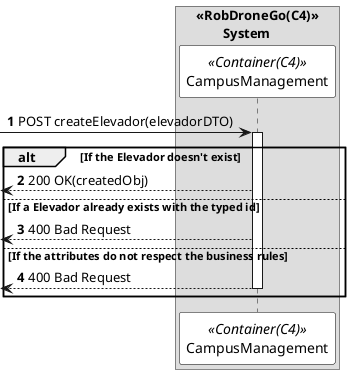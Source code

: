 @startuml createElevadorSD
autonumber

skinparam sequence {
    ParticipantBorderColor black
    ParticipantBackgroundColor white
}



box "<<RobDroneGo(C4)>>\n\tSystem"
participant CampusManagement as  CM <<Container(C4)>>
end box


 -> CM: POST createElevador(elevadorDTO)
activate CM

alt If the Elevador doesn't exist 
 <-- CM: 200 OK(createdObj)

else If a Elevador already exists with the typed id
 <-- CM: 400 Bad Request

else If the attributes do not respect the business rules


<-- CM: 400 Bad Request
deactivate CM



end


@enduml